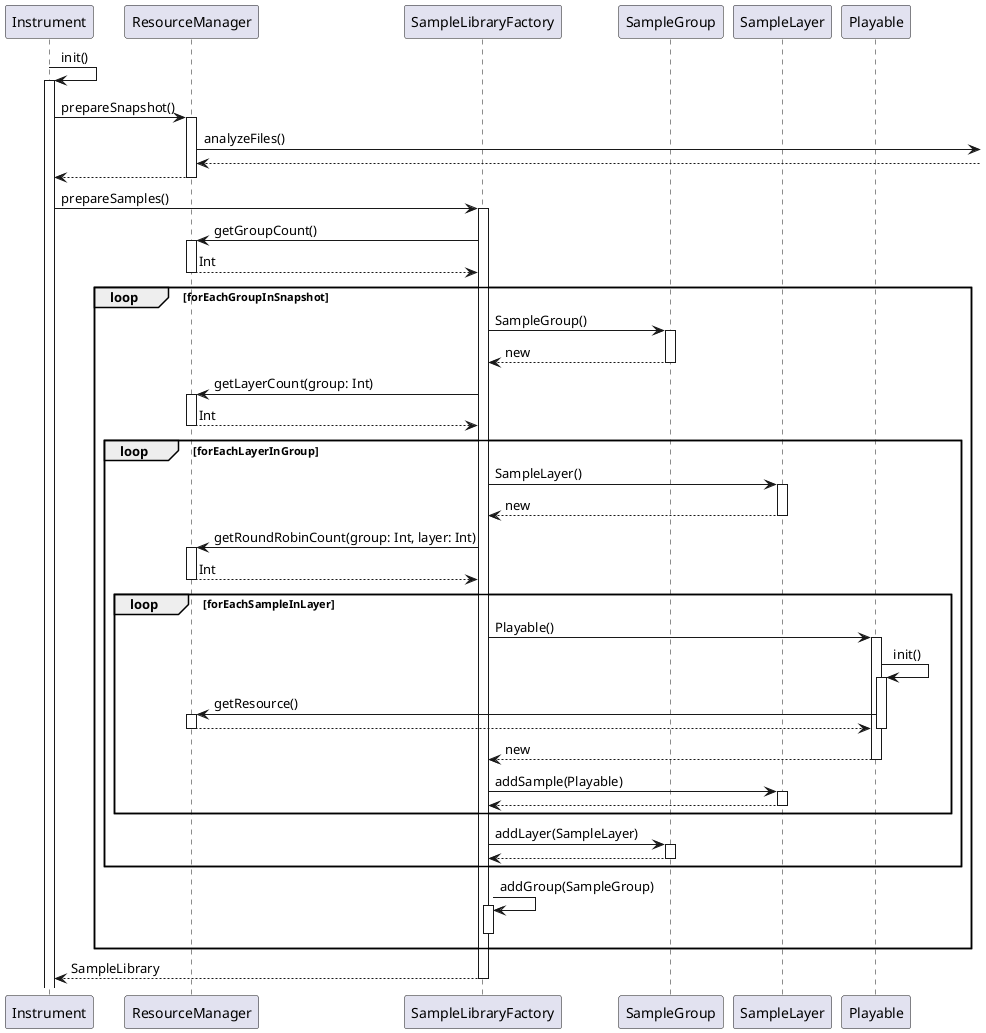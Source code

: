 @startuml
Instrument->Instrument++: init()

Instrument->ResourceManager++: prepareSnapshot()
ResourceManager->: analyzeFiles()
ResourceManager<--

return
Instrument-> SampleLibraryFactory++: prepareSamples()
SampleLibraryFactory->ResourceManager++: getGroupCount()
return Int

loop forEachGroupInSnapshot
SampleLibraryFactory->SampleGroup++: SampleGroup()
return new
SampleLibraryFactory->ResourceManager++: getLayerCount(group: Int)
return Int
loop forEachLayerInGroup
SampleLibraryFactory->SampleLayer++: SampleLayer()
return new
SampleLibraryFactory->ResourceManager++: getRoundRobinCount(group: Int, layer: Int)
return Int
loop forEachSampleInLayer
SampleLibraryFactory->Playable++: Playable()
Playable->Playable++: init()
Playable->ResourceManager++: getResource()
return
deactivate
return new
SampleLibraryFactory->SampleLayer++: addSample(Playable)
return
end loop
SampleLibraryFactory->SampleGroup++:addLayer(SampleLayer)
return
end loop
SampleLibraryFactory->SampleLibraryFactory++: addGroup(SampleGroup)
deactivate
end loop

return SampleLibrary

@enduml